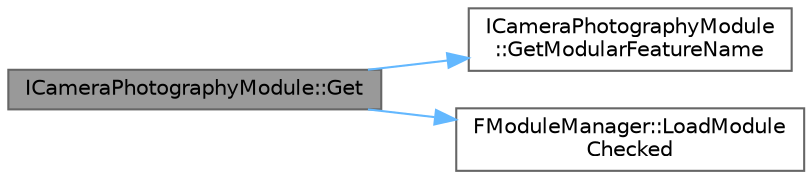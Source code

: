 digraph "ICameraPhotographyModule::Get"
{
 // INTERACTIVE_SVG=YES
 // LATEX_PDF_SIZE
  bgcolor="transparent";
  edge [fontname=Helvetica,fontsize=10,labelfontname=Helvetica,labelfontsize=10];
  node [fontname=Helvetica,fontsize=10,shape=box,height=0.2,width=0.4];
  rankdir="LR";
  Node1 [id="Node000001",label="ICameraPhotographyModule::Get",height=0.2,width=0.4,color="gray40", fillcolor="grey60", style="filled", fontcolor="black",tooltip="Singleton-like access to ICameraPhotographyModule."];
  Node1 -> Node2 [id="edge1_Node000001_Node000002",color="steelblue1",style="solid",tooltip=" "];
  Node2 [id="Node000002",label="ICameraPhotographyModule\l::GetModularFeatureName",height=0.2,width=0.4,color="grey40", fillcolor="white", style="filled",URL="$da/de1/classICameraPhotographyModule.html#a81bf4c04d7da24470a0617a49f6d3c02",tooltip=" "];
  Node1 -> Node3 [id="edge2_Node000001_Node000003",color="steelblue1",style="solid",tooltip=" "];
  Node3 [id="Node000003",label="FModuleManager::LoadModule\lChecked",height=0.2,width=0.4,color="grey40", fillcolor="white", style="filled",URL="$dd/dbe/classFModuleManager.html#a9af4fbbe86837ef50fcdf917fbfbe878",tooltip="Loads the specified module, checking to ensure it exists."];
}
